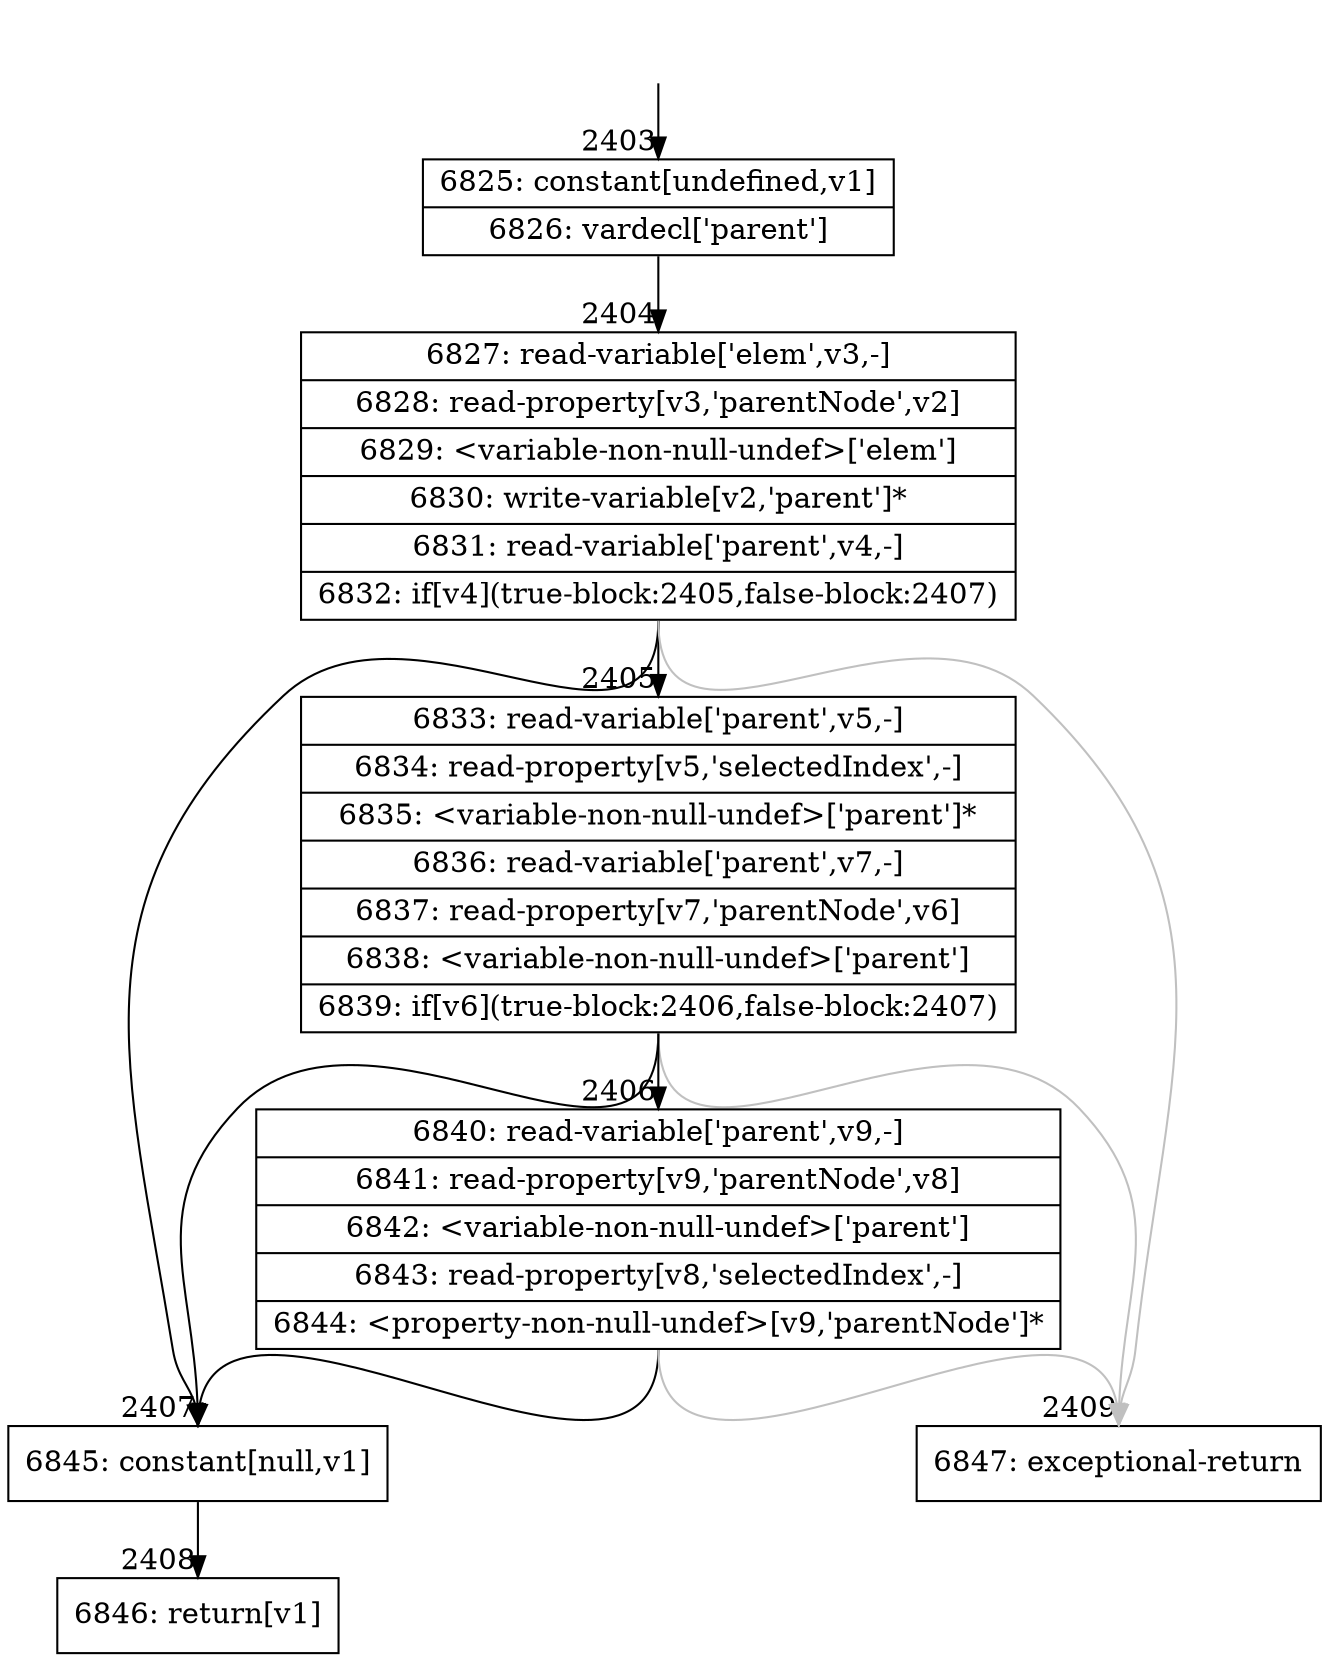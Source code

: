 digraph {
rankdir="TD"
BB_entry164[shape=none,label=""];
BB_entry164 -> BB2403 [tailport=s, headport=n, headlabel="    2403"]
BB2403 [shape=record label="{6825: constant[undefined,v1]|6826: vardecl['parent']}" ] 
BB2403 -> BB2404 [tailport=s, headport=n, headlabel="      2404"]
BB2404 [shape=record label="{6827: read-variable['elem',v3,-]|6828: read-property[v3,'parentNode',v2]|6829: \<variable-non-null-undef\>['elem']|6830: write-variable[v2,'parent']*|6831: read-variable['parent',v4,-]|6832: if[v4](true-block:2405,false-block:2407)}" ] 
BB2404 -> BB2405 [tailport=s, headport=n, headlabel="      2405"]
BB2404 -> BB2407 [tailport=s, headport=n, headlabel="      2407"]
BB2404 -> BB2409 [tailport=s, headport=n, color=gray, headlabel="      2409"]
BB2405 [shape=record label="{6833: read-variable['parent',v5,-]|6834: read-property[v5,'selectedIndex',-]|6835: \<variable-non-null-undef\>['parent']*|6836: read-variable['parent',v7,-]|6837: read-property[v7,'parentNode',v6]|6838: \<variable-non-null-undef\>['parent']|6839: if[v6](true-block:2406,false-block:2407)}" ] 
BB2405 -> BB2406 [tailport=s, headport=n, headlabel="      2406"]
BB2405 -> BB2407 [tailport=s, headport=n]
BB2405 -> BB2409 [tailport=s, headport=n, color=gray]
BB2406 [shape=record label="{6840: read-variable['parent',v9,-]|6841: read-property[v9,'parentNode',v8]|6842: \<variable-non-null-undef\>['parent']|6843: read-property[v8,'selectedIndex',-]|6844: \<property-non-null-undef\>[v9,'parentNode']*}" ] 
BB2406 -> BB2407 [tailport=s, headport=n]
BB2406 -> BB2409 [tailport=s, headport=n, color=gray]
BB2407 [shape=record label="{6845: constant[null,v1]}" ] 
BB2407 -> BB2408 [tailport=s, headport=n, headlabel="      2408"]
BB2408 [shape=record label="{6846: return[v1]}" ] 
BB2409 [shape=record label="{6847: exceptional-return}" ] 
//#$~ 2666
}
